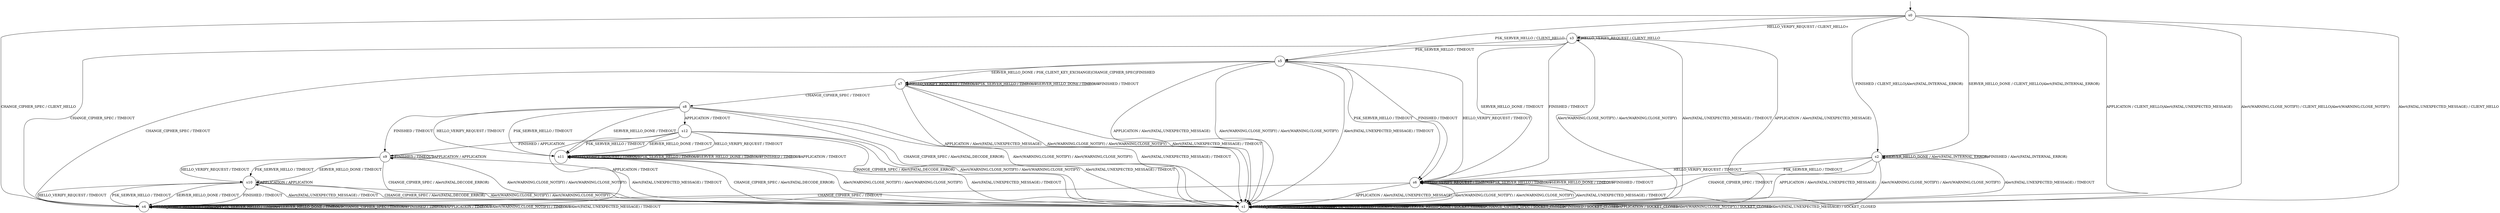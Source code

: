 digraph g {

	s0 [shape="circle" label="s0"];
	s1 [shape="circle" label="s1"];
	s2 [shape="circle" label="s2"];
	s3 [shape="circle" label="s3"];
	s4 [shape="circle" label="s4"];
	s5 [shape="circle" label="s5"];
	s6 [shape="circle" label="s6"];
	s7 [shape="circle" label="s7"];
	s8 [shape="circle" label="s8"];
	s9 [shape="circle" label="s9"];
	s10 [shape="circle" label="s10"];
	s11 [shape="circle" label="s11"];
	s12 [shape="circle" label="s12"];
	s0 -> s3 [label="HELLO_VERIFY_REQUEST / CLIENT_HELLO+"];
	s0 -> s5 [label="PSK_SERVER_HELLO / CLIENT_HELLO"];
	s0 -> s2 [label="SERVER_HELLO_DONE / CLIENT_HELLO|Alert(FATAL,INTERNAL_ERROR)"];
	s0 -> s4 [label="CHANGE_CIPHER_SPEC / CLIENT_HELLO"];
	s0 -> s2 [label="FINISHED / CLIENT_HELLO|Alert(FATAL,INTERNAL_ERROR)"];
	s0 -> s1 [label="APPLICATION / CLIENT_HELLO|Alert(FATAL,UNEXPECTED_MESSAGE)"];
	s0 -> s1 [label="Alert(WARNING,CLOSE_NOTIFY) / CLIENT_HELLO|Alert(WARNING,CLOSE_NOTIFY)"];
	s0 -> s1 [label="Alert(FATAL,UNEXPECTED_MESSAGE) / CLIENT_HELLO"];
	s1 -> s1 [label="HELLO_VERIFY_REQUEST / SOCKET_CLOSED"];
	s1 -> s1 [label="PSK_SERVER_HELLO / SOCKET_CLOSED"];
	s1 -> s1 [label="SERVER_HELLO_DONE / SOCKET_CLOSED"];
	s1 -> s1 [label="CHANGE_CIPHER_SPEC / SOCKET_CLOSED"];
	s1 -> s1 [label="FINISHED / SOCKET_CLOSED"];
	s1 -> s1 [label="APPLICATION / SOCKET_CLOSED"];
	s1 -> s1 [label="Alert(WARNING,CLOSE_NOTIFY) / SOCKET_CLOSED"];
	s1 -> s1 [label="Alert(FATAL,UNEXPECTED_MESSAGE) / SOCKET_CLOSED"];
	s2 -> s6 [label="HELLO_VERIFY_REQUEST / TIMEOUT"];
	s2 -> s6 [label="PSK_SERVER_HELLO / TIMEOUT"];
	s2 -> s2 [label="SERVER_HELLO_DONE / Alert(FATAL,INTERNAL_ERROR)"];
	s2 -> s4 [label="CHANGE_CIPHER_SPEC / TIMEOUT"];
	s2 -> s2 [label="FINISHED / Alert(FATAL,INTERNAL_ERROR)"];
	s2 -> s1 [label="APPLICATION / Alert(FATAL,UNEXPECTED_MESSAGE)"];
	s2 -> s1 [label="Alert(WARNING,CLOSE_NOTIFY) / Alert(WARNING,CLOSE_NOTIFY)"];
	s2 -> s1 [label="Alert(FATAL,UNEXPECTED_MESSAGE) / TIMEOUT"];
	s3 -> s3 [label="HELLO_VERIFY_REQUEST / CLIENT_HELLO"];
	s3 -> s5 [label="PSK_SERVER_HELLO / TIMEOUT"];
	s3 -> s6 [label="SERVER_HELLO_DONE / TIMEOUT"];
	s3 -> s4 [label="CHANGE_CIPHER_SPEC / TIMEOUT"];
	s3 -> s6 [label="FINISHED / TIMEOUT"];
	s3 -> s1 [label="APPLICATION / Alert(FATAL,UNEXPECTED_MESSAGE)"];
	s3 -> s1 [label="Alert(WARNING,CLOSE_NOTIFY) / Alert(WARNING,CLOSE_NOTIFY)"];
	s3 -> s1 [label="Alert(FATAL,UNEXPECTED_MESSAGE) / TIMEOUT"];
	s4 -> s4 [label="HELLO_VERIFY_REQUEST / TIMEOUT"];
	s4 -> s4 [label="PSK_SERVER_HELLO / TIMEOUT"];
	s4 -> s4 [label="SERVER_HELLO_DONE / TIMEOUT"];
	s4 -> s4 [label="CHANGE_CIPHER_SPEC / TIMEOUT"];
	s4 -> s4 [label="FINISHED / TIMEOUT"];
	s4 -> s4 [label="APPLICATION / TIMEOUT"];
	s4 -> s4 [label="Alert(WARNING,CLOSE_NOTIFY) / TIMEOUT"];
	s4 -> s4 [label="Alert(FATAL,UNEXPECTED_MESSAGE) / TIMEOUT"];
	s5 -> s6 [label="HELLO_VERIFY_REQUEST / TIMEOUT"];
	s5 -> s6 [label="PSK_SERVER_HELLO / TIMEOUT"];
	s5 -> s7 [label="SERVER_HELLO_DONE / PSK_CLIENT_KEY_EXCHANGE|CHANGE_CIPHER_SPEC|FINISHED"];
	s5 -> s4 [label="CHANGE_CIPHER_SPEC / TIMEOUT"];
	s5 -> s6 [label="FINISHED / TIMEOUT"];
	s5 -> s1 [label="APPLICATION / Alert(FATAL,UNEXPECTED_MESSAGE)"];
	s5 -> s1 [label="Alert(WARNING,CLOSE_NOTIFY) / Alert(WARNING,CLOSE_NOTIFY)"];
	s5 -> s1 [label="Alert(FATAL,UNEXPECTED_MESSAGE) / TIMEOUT"];
	s6 -> s6 [label="HELLO_VERIFY_REQUEST / TIMEOUT"];
	s6 -> s6 [label="PSK_SERVER_HELLO / TIMEOUT"];
	s6 -> s6 [label="SERVER_HELLO_DONE / TIMEOUT"];
	s6 -> s4 [label="CHANGE_CIPHER_SPEC / TIMEOUT"];
	s6 -> s6 [label="FINISHED / TIMEOUT"];
	s6 -> s1 [label="APPLICATION / Alert(FATAL,UNEXPECTED_MESSAGE)"];
	s6 -> s1 [label="Alert(WARNING,CLOSE_NOTIFY) / Alert(WARNING,CLOSE_NOTIFY)"];
	s6 -> s1 [label="Alert(FATAL,UNEXPECTED_MESSAGE) / TIMEOUT"];
	s7 -> s7 [label="HELLO_VERIFY_REQUEST / TIMEOUT"];
	s7 -> s7 [label="PSK_SERVER_HELLO / TIMEOUT"];
	s7 -> s7 [label="SERVER_HELLO_DONE / TIMEOUT"];
	s7 -> s8 [label="CHANGE_CIPHER_SPEC / TIMEOUT"];
	s7 -> s7 [label="FINISHED / TIMEOUT"];
	s7 -> s1 [label="APPLICATION / Alert(FATAL,UNEXPECTED_MESSAGE)"];
	s7 -> s1 [label="Alert(WARNING,CLOSE_NOTIFY) / Alert(WARNING,CLOSE_NOTIFY)"];
	s7 -> s1 [label="Alert(FATAL,UNEXPECTED_MESSAGE) / TIMEOUT"];
	s8 -> s11 [label="HELLO_VERIFY_REQUEST / TIMEOUT"];
	s8 -> s11 [label="PSK_SERVER_HELLO / TIMEOUT"];
	s8 -> s11 [label="SERVER_HELLO_DONE / TIMEOUT"];
	s8 -> s1 [label="CHANGE_CIPHER_SPEC / Alert(FATAL,DECODE_ERROR)"];
	s8 -> s9 [label="FINISHED / TIMEOUT"];
	s8 -> s12 [label="APPLICATION / TIMEOUT"];
	s8 -> s1 [label="Alert(WARNING,CLOSE_NOTIFY) / Alert(WARNING,CLOSE_NOTIFY)"];
	s8 -> s1 [label="Alert(FATAL,UNEXPECTED_MESSAGE) / TIMEOUT"];
	s9 -> s10 [label="HELLO_VERIFY_REQUEST / TIMEOUT"];
	s9 -> s10 [label="PSK_SERVER_HELLO / TIMEOUT"];
	s9 -> s10 [label="SERVER_HELLO_DONE / TIMEOUT"];
	s9 -> s1 [label="CHANGE_CIPHER_SPEC / Alert(FATAL,DECODE_ERROR)"];
	s9 -> s9 [label="FINISHED / TIMEOUT"];
	s9 -> s9 [label="APPLICATION / APPLICATION"];
	s9 -> s1 [label="Alert(WARNING,CLOSE_NOTIFY) / Alert(WARNING,CLOSE_NOTIFY)"];
	s9 -> s1 [label="Alert(FATAL,UNEXPECTED_MESSAGE) / TIMEOUT"];
	s10 -> s4 [label="HELLO_VERIFY_REQUEST / TIMEOUT"];
	s10 -> s4 [label="PSK_SERVER_HELLO / TIMEOUT"];
	s10 -> s4 [label="SERVER_HELLO_DONE / TIMEOUT"];
	s10 -> s1 [label="CHANGE_CIPHER_SPEC / Alert(FATAL,DECODE_ERROR)"];
	s10 -> s4 [label="FINISHED / TIMEOUT"];
	s10 -> s10 [label="APPLICATION / APPLICATION"];
	s10 -> s1 [label="Alert(WARNING,CLOSE_NOTIFY) / Alert(WARNING,CLOSE_NOTIFY)"];
	s10 -> s1 [label="Alert(FATAL,UNEXPECTED_MESSAGE) / TIMEOUT"];
	s11 -> s11 [label="HELLO_VERIFY_REQUEST / TIMEOUT"];
	s11 -> s11 [label="PSK_SERVER_HELLO / TIMEOUT"];
	s11 -> s11 [label="SERVER_HELLO_DONE / TIMEOUT"];
	s11 -> s1 [label="CHANGE_CIPHER_SPEC / Alert(FATAL,DECODE_ERROR)"];
	s11 -> s11 [label="FINISHED / TIMEOUT"];
	s11 -> s11 [label="APPLICATION / TIMEOUT"];
	s11 -> s1 [label="Alert(WARNING,CLOSE_NOTIFY) / Alert(WARNING,CLOSE_NOTIFY)"];
	s11 -> s1 [label="Alert(FATAL,UNEXPECTED_MESSAGE) / TIMEOUT"];
	s12 -> s11 [label="HELLO_VERIFY_REQUEST / TIMEOUT"];
	s12 -> s11 [label="PSK_SERVER_HELLO / TIMEOUT"];
	s12 -> s11 [label="SERVER_HELLO_DONE / TIMEOUT"];
	s12 -> s1 [label="CHANGE_CIPHER_SPEC / Alert(FATAL,DECODE_ERROR)"];
	s12 -> s9 [label="FINISHED / APPLICATION"];
	s12 -> s4 [label="APPLICATION / TIMEOUT"];
	s12 -> s1 [label="Alert(WARNING,CLOSE_NOTIFY) / Alert(WARNING,CLOSE_NOTIFY)"];
	s12 -> s1 [label="Alert(FATAL,UNEXPECTED_MESSAGE) / TIMEOUT"];

__start0 [label="" shape="none" width="0" height="0"];
__start0 -> s0;

}
